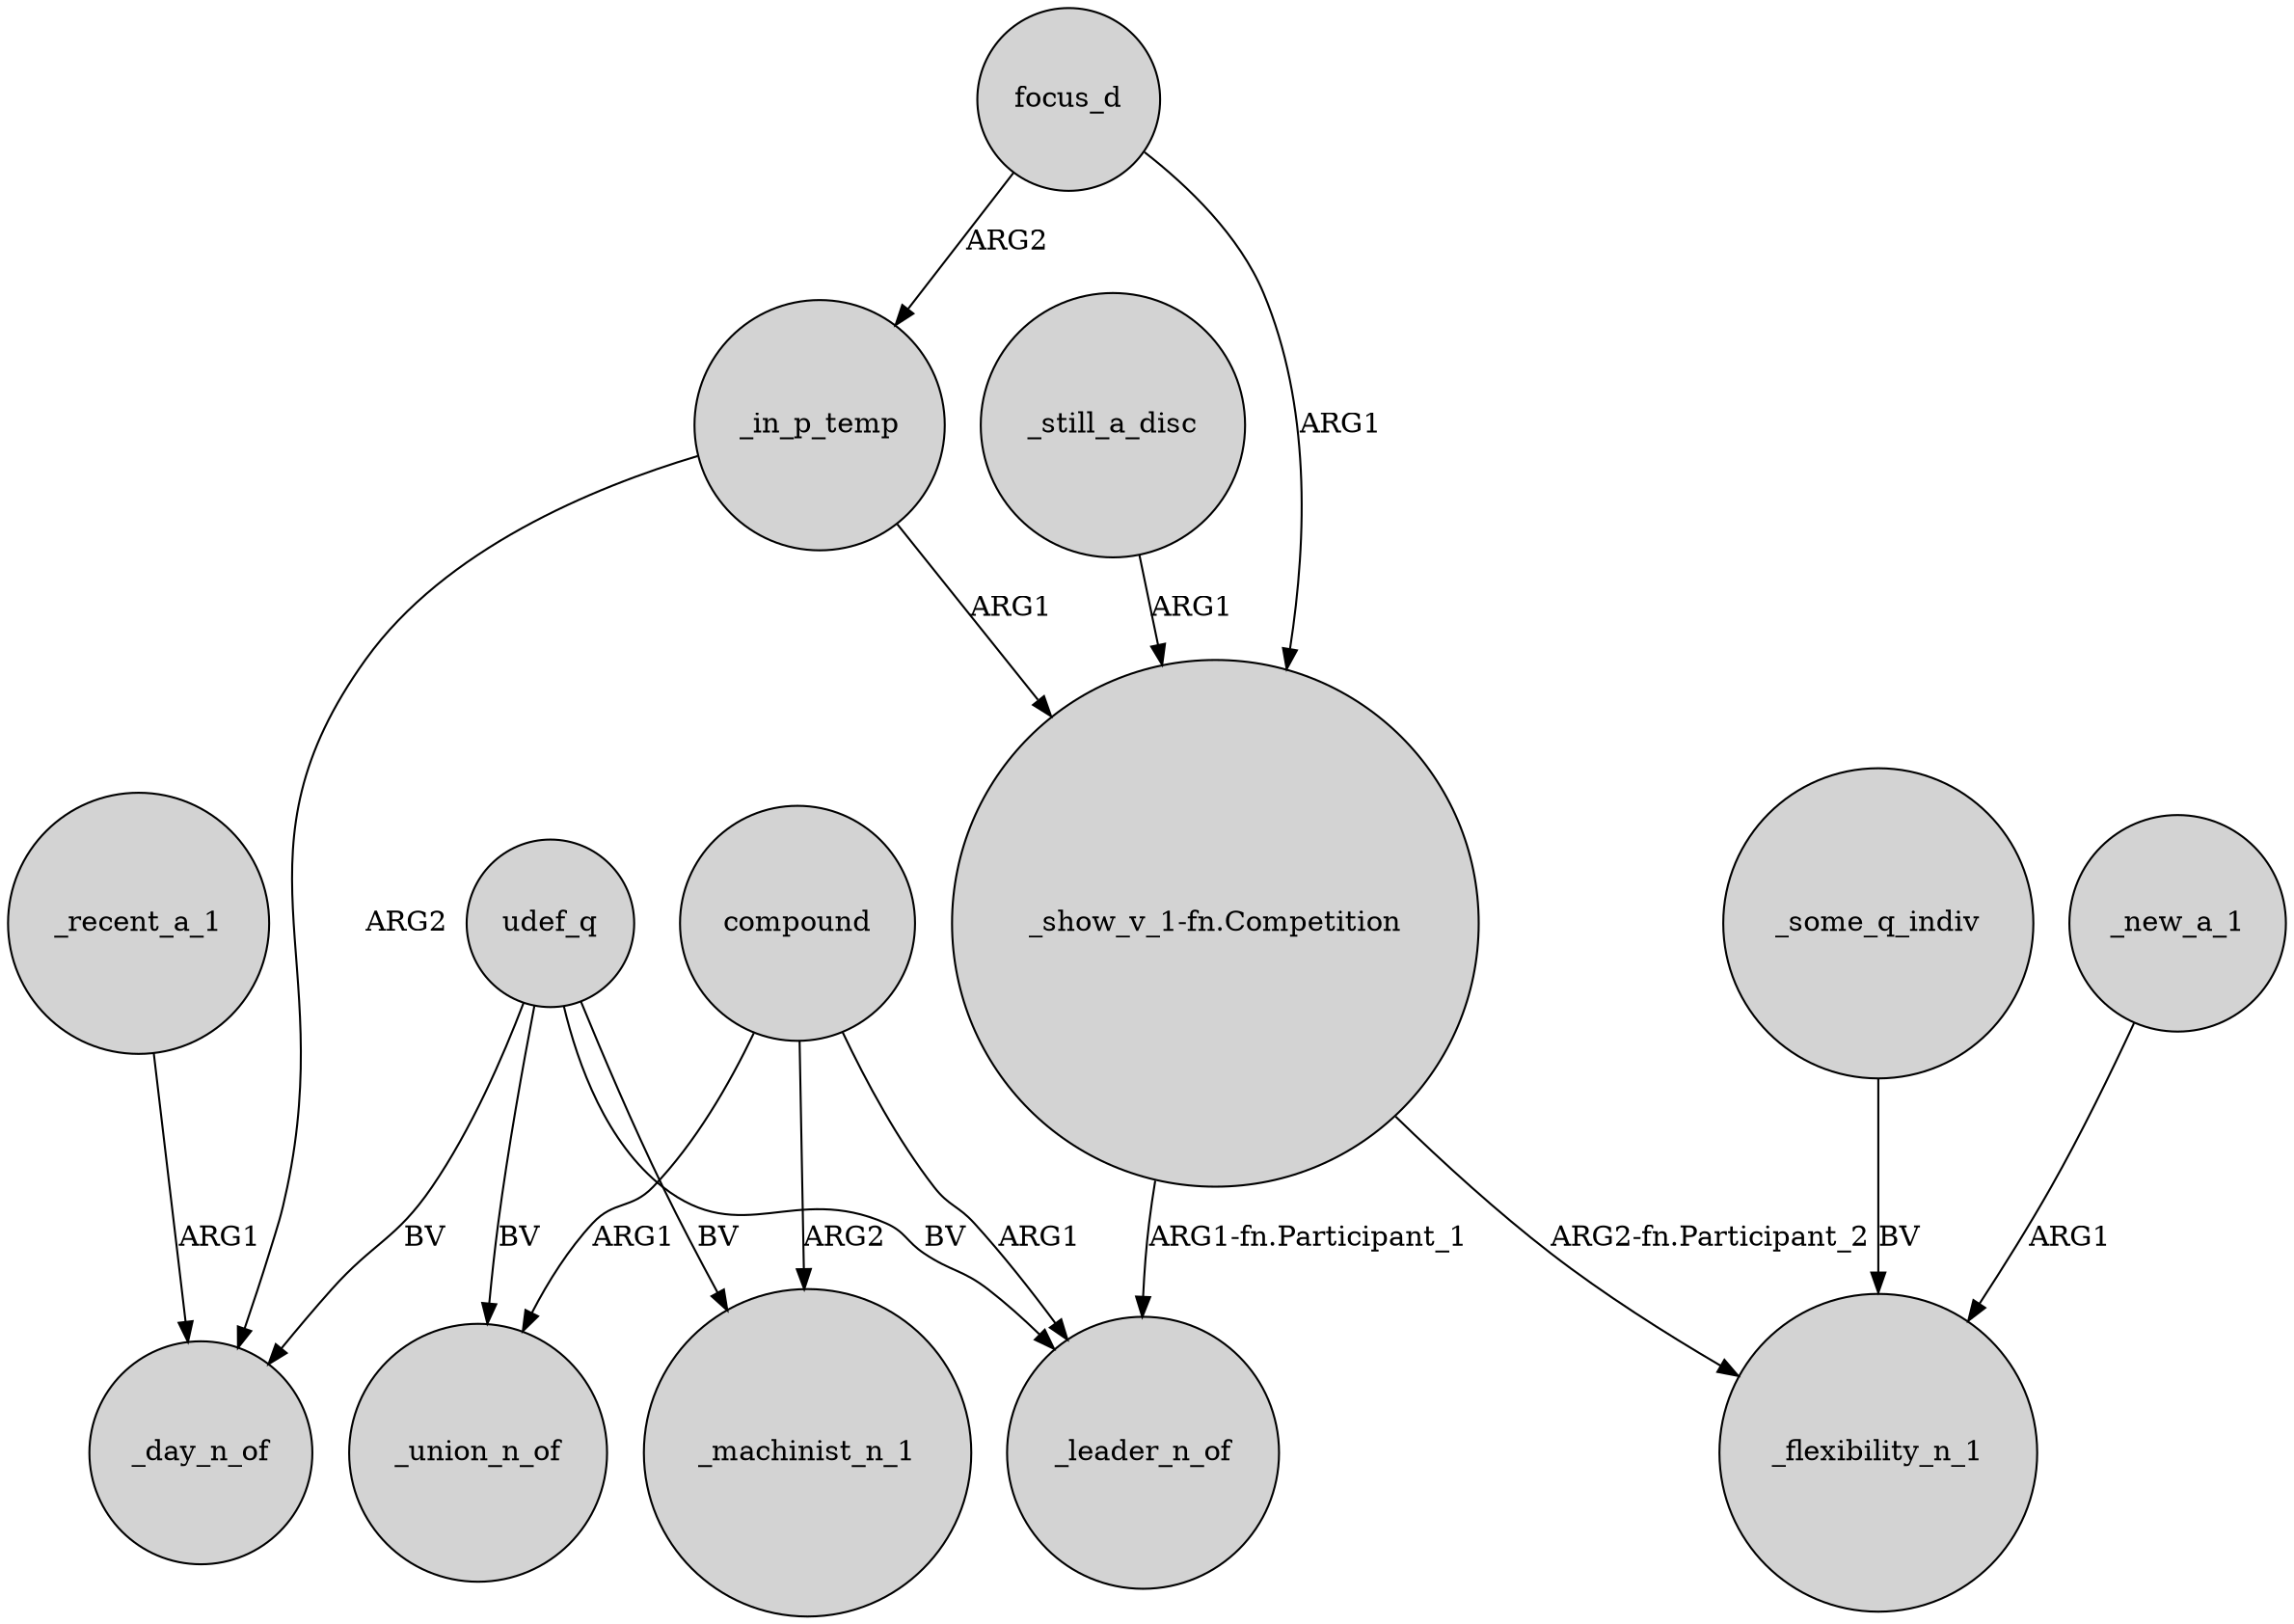digraph {
	node [shape=circle style=filled]
	_in_p_temp -> _day_n_of [label=ARG2]
	compound -> _leader_n_of [label=ARG1]
	_still_a_disc -> "_show_v_1-fn.Competition" [label=ARG1]
	compound -> _machinist_n_1 [label=ARG2]
	_recent_a_1 -> _day_n_of [label=ARG1]
	_in_p_temp -> "_show_v_1-fn.Competition" [label=ARG1]
	udef_q -> _machinist_n_1 [label=BV]
	"_show_v_1-fn.Competition" -> _leader_n_of [label="ARG1-fn.Participant_1"]
	udef_q -> _union_n_of [label=BV]
	_some_q_indiv -> _flexibility_n_1 [label=BV]
	compound -> _union_n_of [label=ARG1]
	udef_q -> _leader_n_of [label=BV]
	"_show_v_1-fn.Competition" -> _flexibility_n_1 [label="ARG2-fn.Participant_2"]
	focus_d -> _in_p_temp [label=ARG2]
	focus_d -> "_show_v_1-fn.Competition" [label=ARG1]
	udef_q -> _day_n_of [label=BV]
	_new_a_1 -> _flexibility_n_1 [label=ARG1]
}
